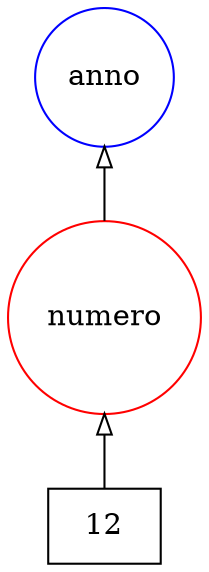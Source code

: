 digraph {
   rankdir=BT;
   edge [arrowhead=empty];

   subgraph {
      rank="source";
      edge [arrowhead=normal];
      node [shape=box];
      t87 [label="12"];
   }

   subgraph {
      rank="same";
      node [color=red,shape=circle];
      tag144 [label=numero]; 
   }

   subgraph {
      rank="same";
      node [color=blue,shape=circle];
      tag255 [label=anno]; 
   }

   subgraph {
      rank="same";
      node [color=green,shape=circle];
   }

   subgraph {
      rank="same";
      node [color=orange,shape=circle];
   }
   tag144 -> tag255;
   t87 -> tag144;
}